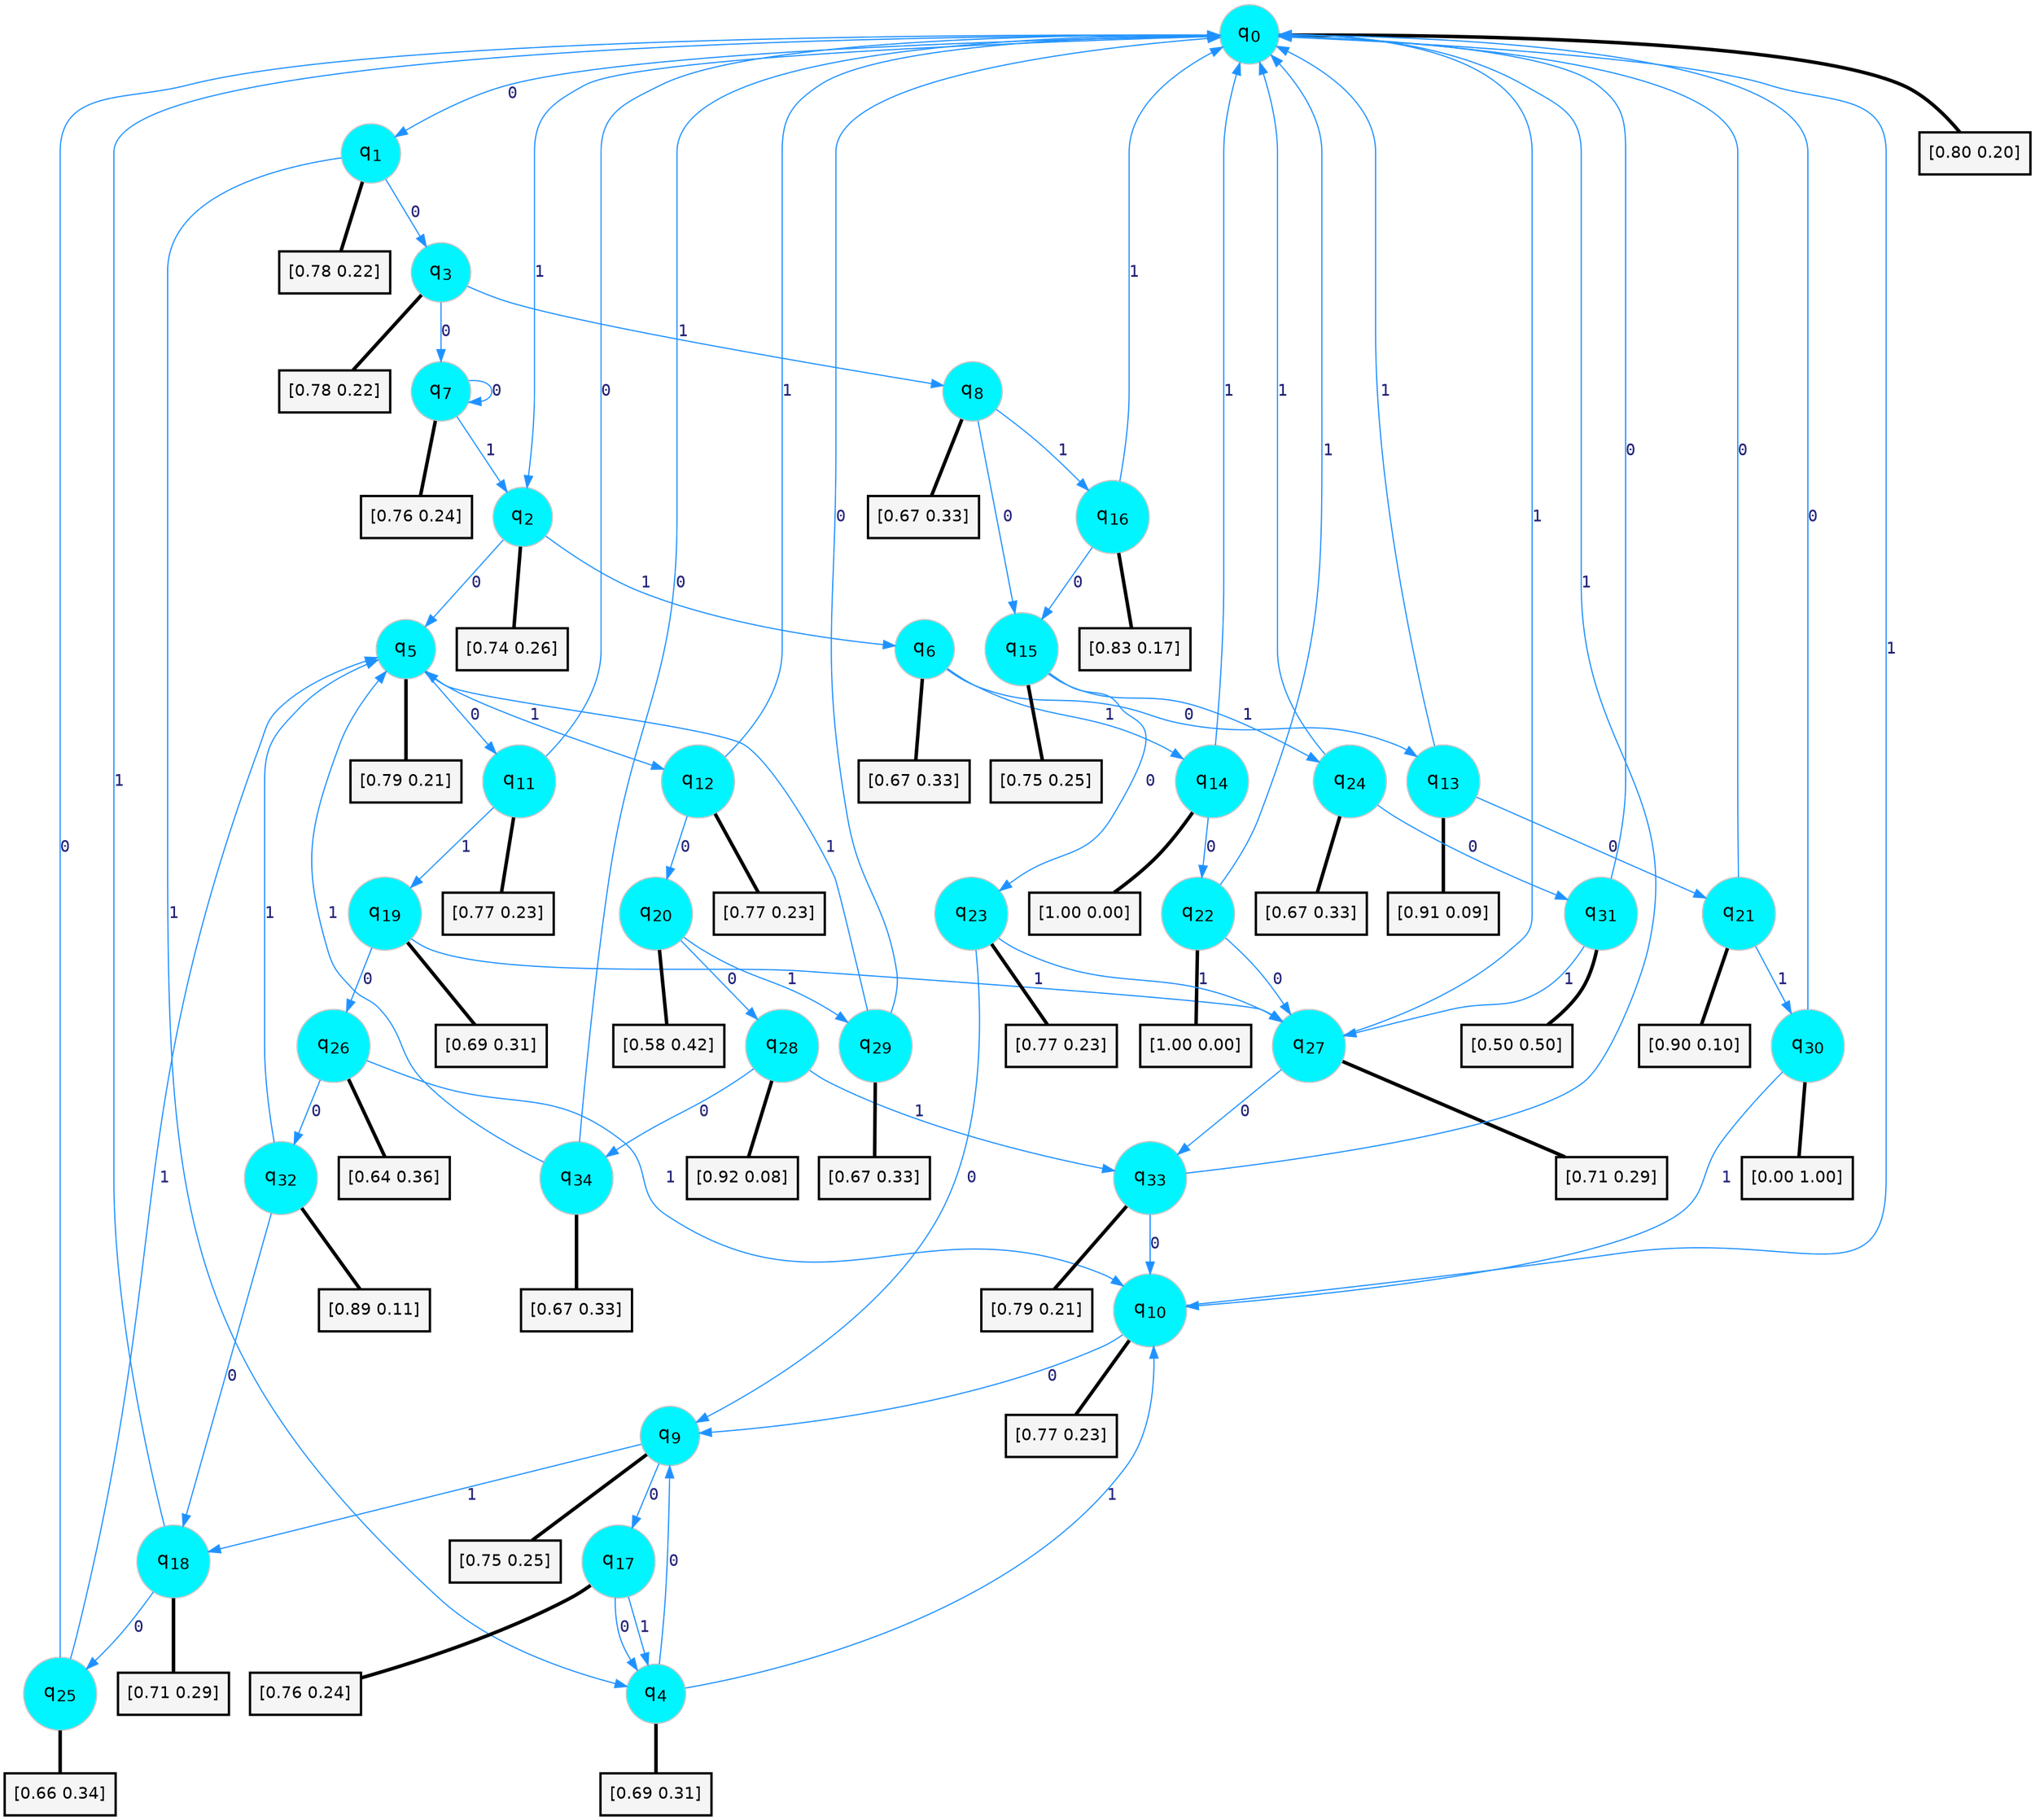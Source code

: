 digraph G {
graph [
bgcolor=transparent, dpi=300, rankdir=TD, size="40,25"];
node [
color=gray, fillcolor=turquoise1, fontcolor=black, fontname=Helvetica, fontsize=16, fontweight=bold, shape=circle, style=filled];
edge [
arrowsize=1, color=dodgerblue1, fontcolor=midnightblue, fontname=courier, fontweight=bold, penwidth=1, style=solid, weight=20];
0[label=<q<SUB>0</SUB>>];
1[label=<q<SUB>1</SUB>>];
2[label=<q<SUB>2</SUB>>];
3[label=<q<SUB>3</SUB>>];
4[label=<q<SUB>4</SUB>>];
5[label=<q<SUB>5</SUB>>];
6[label=<q<SUB>6</SUB>>];
7[label=<q<SUB>7</SUB>>];
8[label=<q<SUB>8</SUB>>];
9[label=<q<SUB>9</SUB>>];
10[label=<q<SUB>10</SUB>>];
11[label=<q<SUB>11</SUB>>];
12[label=<q<SUB>12</SUB>>];
13[label=<q<SUB>13</SUB>>];
14[label=<q<SUB>14</SUB>>];
15[label=<q<SUB>15</SUB>>];
16[label=<q<SUB>16</SUB>>];
17[label=<q<SUB>17</SUB>>];
18[label=<q<SUB>18</SUB>>];
19[label=<q<SUB>19</SUB>>];
20[label=<q<SUB>20</SUB>>];
21[label=<q<SUB>21</SUB>>];
22[label=<q<SUB>22</SUB>>];
23[label=<q<SUB>23</SUB>>];
24[label=<q<SUB>24</SUB>>];
25[label=<q<SUB>25</SUB>>];
26[label=<q<SUB>26</SUB>>];
27[label=<q<SUB>27</SUB>>];
28[label=<q<SUB>28</SUB>>];
29[label=<q<SUB>29</SUB>>];
30[label=<q<SUB>30</SUB>>];
31[label=<q<SUB>31</SUB>>];
32[label=<q<SUB>32</SUB>>];
33[label=<q<SUB>33</SUB>>];
34[label=<q<SUB>34</SUB>>];
35[label="[0.80 0.20]", shape=box,fontcolor=black, fontname=Helvetica, fontsize=14, penwidth=2, fillcolor=whitesmoke,color=black];
36[label="[0.78 0.22]", shape=box,fontcolor=black, fontname=Helvetica, fontsize=14, penwidth=2, fillcolor=whitesmoke,color=black];
37[label="[0.74 0.26]", shape=box,fontcolor=black, fontname=Helvetica, fontsize=14, penwidth=2, fillcolor=whitesmoke,color=black];
38[label="[0.78 0.22]", shape=box,fontcolor=black, fontname=Helvetica, fontsize=14, penwidth=2, fillcolor=whitesmoke,color=black];
39[label="[0.69 0.31]", shape=box,fontcolor=black, fontname=Helvetica, fontsize=14, penwidth=2, fillcolor=whitesmoke,color=black];
40[label="[0.79 0.21]", shape=box,fontcolor=black, fontname=Helvetica, fontsize=14, penwidth=2, fillcolor=whitesmoke,color=black];
41[label="[0.67 0.33]", shape=box,fontcolor=black, fontname=Helvetica, fontsize=14, penwidth=2, fillcolor=whitesmoke,color=black];
42[label="[0.76 0.24]", shape=box,fontcolor=black, fontname=Helvetica, fontsize=14, penwidth=2, fillcolor=whitesmoke,color=black];
43[label="[0.67 0.33]", shape=box,fontcolor=black, fontname=Helvetica, fontsize=14, penwidth=2, fillcolor=whitesmoke,color=black];
44[label="[0.75 0.25]", shape=box,fontcolor=black, fontname=Helvetica, fontsize=14, penwidth=2, fillcolor=whitesmoke,color=black];
45[label="[0.77 0.23]", shape=box,fontcolor=black, fontname=Helvetica, fontsize=14, penwidth=2, fillcolor=whitesmoke,color=black];
46[label="[0.77 0.23]", shape=box,fontcolor=black, fontname=Helvetica, fontsize=14, penwidth=2, fillcolor=whitesmoke,color=black];
47[label="[0.77 0.23]", shape=box,fontcolor=black, fontname=Helvetica, fontsize=14, penwidth=2, fillcolor=whitesmoke,color=black];
48[label="[0.91 0.09]", shape=box,fontcolor=black, fontname=Helvetica, fontsize=14, penwidth=2, fillcolor=whitesmoke,color=black];
49[label="[1.00 0.00]", shape=box,fontcolor=black, fontname=Helvetica, fontsize=14, penwidth=2, fillcolor=whitesmoke,color=black];
50[label="[0.75 0.25]", shape=box,fontcolor=black, fontname=Helvetica, fontsize=14, penwidth=2, fillcolor=whitesmoke,color=black];
51[label="[0.83 0.17]", shape=box,fontcolor=black, fontname=Helvetica, fontsize=14, penwidth=2, fillcolor=whitesmoke,color=black];
52[label="[0.76 0.24]", shape=box,fontcolor=black, fontname=Helvetica, fontsize=14, penwidth=2, fillcolor=whitesmoke,color=black];
53[label="[0.71 0.29]", shape=box,fontcolor=black, fontname=Helvetica, fontsize=14, penwidth=2, fillcolor=whitesmoke,color=black];
54[label="[0.69 0.31]", shape=box,fontcolor=black, fontname=Helvetica, fontsize=14, penwidth=2, fillcolor=whitesmoke,color=black];
55[label="[0.58 0.42]", shape=box,fontcolor=black, fontname=Helvetica, fontsize=14, penwidth=2, fillcolor=whitesmoke,color=black];
56[label="[0.90 0.10]", shape=box,fontcolor=black, fontname=Helvetica, fontsize=14, penwidth=2, fillcolor=whitesmoke,color=black];
57[label="[1.00 0.00]", shape=box,fontcolor=black, fontname=Helvetica, fontsize=14, penwidth=2, fillcolor=whitesmoke,color=black];
58[label="[0.77 0.23]", shape=box,fontcolor=black, fontname=Helvetica, fontsize=14, penwidth=2, fillcolor=whitesmoke,color=black];
59[label="[0.67 0.33]", shape=box,fontcolor=black, fontname=Helvetica, fontsize=14, penwidth=2, fillcolor=whitesmoke,color=black];
60[label="[0.66 0.34]", shape=box,fontcolor=black, fontname=Helvetica, fontsize=14, penwidth=2, fillcolor=whitesmoke,color=black];
61[label="[0.64 0.36]", shape=box,fontcolor=black, fontname=Helvetica, fontsize=14, penwidth=2, fillcolor=whitesmoke,color=black];
62[label="[0.71 0.29]", shape=box,fontcolor=black, fontname=Helvetica, fontsize=14, penwidth=2, fillcolor=whitesmoke,color=black];
63[label="[0.92 0.08]", shape=box,fontcolor=black, fontname=Helvetica, fontsize=14, penwidth=2, fillcolor=whitesmoke,color=black];
64[label="[0.67 0.33]", shape=box,fontcolor=black, fontname=Helvetica, fontsize=14, penwidth=2, fillcolor=whitesmoke,color=black];
65[label="[0.00 1.00]", shape=box,fontcolor=black, fontname=Helvetica, fontsize=14, penwidth=2, fillcolor=whitesmoke,color=black];
66[label="[0.50 0.50]", shape=box,fontcolor=black, fontname=Helvetica, fontsize=14, penwidth=2, fillcolor=whitesmoke,color=black];
67[label="[0.89 0.11]", shape=box,fontcolor=black, fontname=Helvetica, fontsize=14, penwidth=2, fillcolor=whitesmoke,color=black];
68[label="[0.79 0.21]", shape=box,fontcolor=black, fontname=Helvetica, fontsize=14, penwidth=2, fillcolor=whitesmoke,color=black];
69[label="[0.67 0.33]", shape=box,fontcolor=black, fontname=Helvetica, fontsize=14, penwidth=2, fillcolor=whitesmoke,color=black];
0->1 [label=0];
0->2 [label=1];
0->35 [arrowhead=none, penwidth=3,color=black];
1->3 [label=0];
1->4 [label=1];
1->36 [arrowhead=none, penwidth=3,color=black];
2->5 [label=0];
2->6 [label=1];
2->37 [arrowhead=none, penwidth=3,color=black];
3->7 [label=0];
3->8 [label=1];
3->38 [arrowhead=none, penwidth=3,color=black];
4->9 [label=0];
4->10 [label=1];
4->39 [arrowhead=none, penwidth=3,color=black];
5->11 [label=0];
5->12 [label=1];
5->40 [arrowhead=none, penwidth=3,color=black];
6->13 [label=0];
6->14 [label=1];
6->41 [arrowhead=none, penwidth=3,color=black];
7->7 [label=0];
7->2 [label=1];
7->42 [arrowhead=none, penwidth=3,color=black];
8->15 [label=0];
8->16 [label=1];
8->43 [arrowhead=none, penwidth=3,color=black];
9->17 [label=0];
9->18 [label=1];
9->44 [arrowhead=none, penwidth=3,color=black];
10->9 [label=0];
10->0 [label=1];
10->45 [arrowhead=none, penwidth=3,color=black];
11->0 [label=0];
11->19 [label=1];
11->46 [arrowhead=none, penwidth=3,color=black];
12->20 [label=0];
12->0 [label=1];
12->47 [arrowhead=none, penwidth=3,color=black];
13->21 [label=0];
13->0 [label=1];
13->48 [arrowhead=none, penwidth=3,color=black];
14->22 [label=0];
14->0 [label=1];
14->49 [arrowhead=none, penwidth=3,color=black];
15->23 [label=0];
15->24 [label=1];
15->50 [arrowhead=none, penwidth=3,color=black];
16->15 [label=0];
16->0 [label=1];
16->51 [arrowhead=none, penwidth=3,color=black];
17->4 [label=0];
17->4 [label=1];
17->52 [arrowhead=none, penwidth=3,color=black];
18->25 [label=0];
18->0 [label=1];
18->53 [arrowhead=none, penwidth=3,color=black];
19->26 [label=0];
19->27 [label=1];
19->54 [arrowhead=none, penwidth=3,color=black];
20->28 [label=0];
20->29 [label=1];
20->55 [arrowhead=none, penwidth=3,color=black];
21->0 [label=0];
21->30 [label=1];
21->56 [arrowhead=none, penwidth=3,color=black];
22->27 [label=0];
22->0 [label=1];
22->57 [arrowhead=none, penwidth=3,color=black];
23->9 [label=0];
23->27 [label=1];
23->58 [arrowhead=none, penwidth=3,color=black];
24->31 [label=0];
24->0 [label=1];
24->59 [arrowhead=none, penwidth=3,color=black];
25->0 [label=0];
25->5 [label=1];
25->60 [arrowhead=none, penwidth=3,color=black];
26->32 [label=0];
26->10 [label=1];
26->61 [arrowhead=none, penwidth=3,color=black];
27->33 [label=0];
27->0 [label=1];
27->62 [arrowhead=none, penwidth=3,color=black];
28->34 [label=0];
28->33 [label=1];
28->63 [arrowhead=none, penwidth=3,color=black];
29->0 [label=0];
29->5 [label=1];
29->64 [arrowhead=none, penwidth=3,color=black];
30->0 [label=0];
30->10 [label=1];
30->65 [arrowhead=none, penwidth=3,color=black];
31->0 [label=0];
31->27 [label=1];
31->66 [arrowhead=none, penwidth=3,color=black];
32->18 [label=0];
32->5 [label=1];
32->67 [arrowhead=none, penwidth=3,color=black];
33->10 [label=0];
33->0 [label=1];
33->68 [arrowhead=none, penwidth=3,color=black];
34->0 [label=0];
34->5 [label=1];
34->69 [arrowhead=none, penwidth=3,color=black];
}
